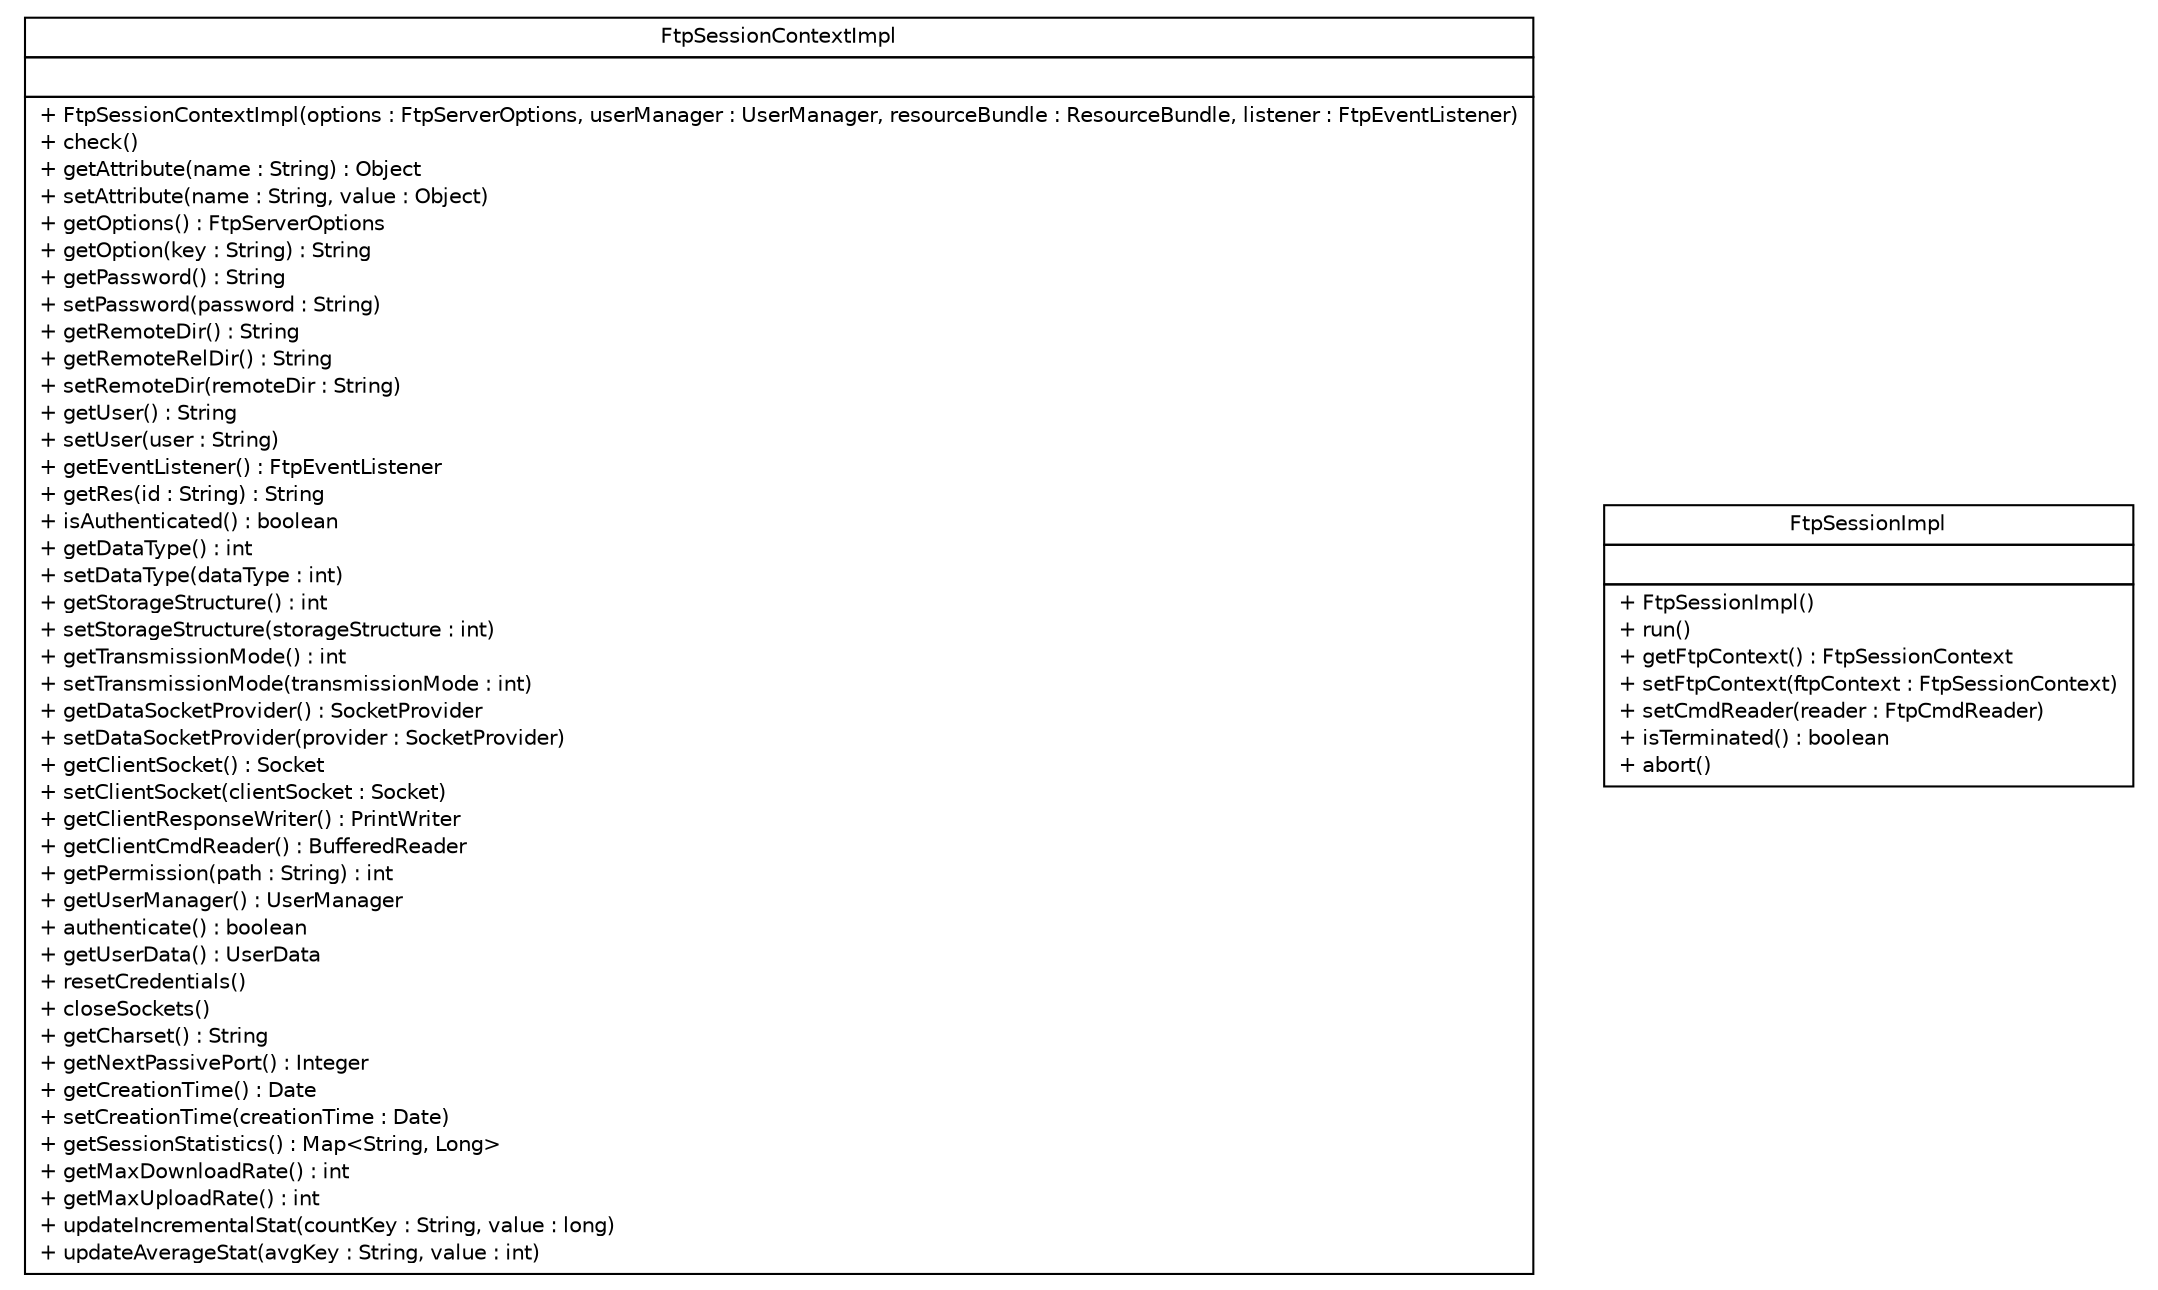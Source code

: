 #!/usr/local/bin/dot
#
# Class diagram 
# Generated by UMLGraph version 5.1 (http://www.umlgraph.org/)
#

digraph G {
	edge [fontname="Helvetica",fontsize=10,labelfontname="Helvetica",labelfontsize=10];
	node [fontname="Helvetica",fontsize=10,shape=plaintext];
	nodesep=0.25;
	ranksep=0.5;
	// com.apporiented.hermesftp.session.impl.FtpSessionContextImpl
	c641 [label=<<table title="com.apporiented.hermesftp.session.impl.FtpSessionContextImpl" border="0" cellborder="1" cellspacing="0" cellpadding="2" port="p" href="./FtpSessionContextImpl.html">
		<tr><td><table border="0" cellspacing="0" cellpadding="1">
<tr><td align="center" balign="center"> FtpSessionContextImpl </td></tr>
		</table></td></tr>
		<tr><td><table border="0" cellspacing="0" cellpadding="1">
<tr><td align="left" balign="left">  </td></tr>
		</table></td></tr>
		<tr><td><table border="0" cellspacing="0" cellpadding="1">
<tr><td align="left" balign="left"> + FtpSessionContextImpl(options : FtpServerOptions, userManager : UserManager, resourceBundle : ResourceBundle, listener : FtpEventListener) </td></tr>
<tr><td align="left" balign="left"> + check() </td></tr>
<tr><td align="left" balign="left"> + getAttribute(name : String) : Object </td></tr>
<tr><td align="left" balign="left"> + setAttribute(name : String, value : Object) </td></tr>
<tr><td align="left" balign="left"> + getOptions() : FtpServerOptions </td></tr>
<tr><td align="left" balign="left"> + getOption(key : String) : String </td></tr>
<tr><td align="left" balign="left"> + getPassword() : String </td></tr>
<tr><td align="left" balign="left"> + setPassword(password : String) </td></tr>
<tr><td align="left" balign="left"> + getRemoteDir() : String </td></tr>
<tr><td align="left" balign="left"> + getRemoteRelDir() : String </td></tr>
<tr><td align="left" balign="left"> + setRemoteDir(remoteDir : String) </td></tr>
<tr><td align="left" balign="left"> + getUser() : String </td></tr>
<tr><td align="left" balign="left"> + setUser(user : String) </td></tr>
<tr><td align="left" balign="left"> + getEventListener() : FtpEventListener </td></tr>
<tr><td align="left" balign="left"> + getRes(id : String) : String </td></tr>
<tr><td align="left" balign="left"> + isAuthenticated() : boolean </td></tr>
<tr><td align="left" balign="left"> + getDataType() : int </td></tr>
<tr><td align="left" balign="left"> + setDataType(dataType : int) </td></tr>
<tr><td align="left" balign="left"> + getStorageStructure() : int </td></tr>
<tr><td align="left" balign="left"> + setStorageStructure(storageStructure : int) </td></tr>
<tr><td align="left" balign="left"> + getTransmissionMode() : int </td></tr>
<tr><td align="left" balign="left"> + setTransmissionMode(transmissionMode : int) </td></tr>
<tr><td align="left" balign="left"> + getDataSocketProvider() : SocketProvider </td></tr>
<tr><td align="left" balign="left"> + setDataSocketProvider(provider : SocketProvider) </td></tr>
<tr><td align="left" balign="left"> + getClientSocket() : Socket </td></tr>
<tr><td align="left" balign="left"> + setClientSocket(clientSocket : Socket) </td></tr>
<tr><td align="left" balign="left"> + getClientResponseWriter() : PrintWriter </td></tr>
<tr><td align="left" balign="left"> + getClientCmdReader() : BufferedReader </td></tr>
<tr><td align="left" balign="left"> + getPermission(path : String) : int </td></tr>
<tr><td align="left" balign="left"> + getUserManager() : UserManager </td></tr>
<tr><td align="left" balign="left"> + authenticate() : boolean </td></tr>
<tr><td align="left" balign="left"> + getUserData() : UserData </td></tr>
<tr><td align="left" balign="left"> + resetCredentials() </td></tr>
<tr><td align="left" balign="left"> + closeSockets() </td></tr>
<tr><td align="left" balign="left"> + getCharset() : String </td></tr>
<tr><td align="left" balign="left"> + getNextPassivePort() : Integer </td></tr>
<tr><td align="left" balign="left"> + getCreationTime() : Date </td></tr>
<tr><td align="left" balign="left"> + setCreationTime(creationTime : Date) </td></tr>
<tr><td align="left" balign="left"> + getSessionStatistics() : Map&lt;String, Long&gt; </td></tr>
<tr><td align="left" balign="left"> + getMaxDownloadRate() : int </td></tr>
<tr><td align="left" balign="left"> + getMaxUploadRate() : int </td></tr>
<tr><td align="left" balign="left"> + updateIncrementalStat(countKey : String, value : long) </td></tr>
<tr><td align="left" balign="left"> + updateAverageStat(avgKey : String, value : int) </td></tr>
		</table></td></tr>
		</table>>, fontname="Helvetica", fontcolor="black", fontsize=10.0];
	// com.apporiented.hermesftp.session.impl.FtpSessionImpl
	c642 [label=<<table title="com.apporiented.hermesftp.session.impl.FtpSessionImpl" border="0" cellborder="1" cellspacing="0" cellpadding="2" port="p" href="./FtpSessionImpl.html">
		<tr><td><table border="0" cellspacing="0" cellpadding="1">
<tr><td align="center" balign="center"> FtpSessionImpl </td></tr>
		</table></td></tr>
		<tr><td><table border="0" cellspacing="0" cellpadding="1">
<tr><td align="left" balign="left">  </td></tr>
		</table></td></tr>
		<tr><td><table border="0" cellspacing="0" cellpadding="1">
<tr><td align="left" balign="left"> + FtpSessionImpl() </td></tr>
<tr><td align="left" balign="left"> + run() </td></tr>
<tr><td align="left" balign="left"> + getFtpContext() : FtpSessionContext </td></tr>
<tr><td align="left" balign="left"> + setFtpContext(ftpContext : FtpSessionContext) </td></tr>
<tr><td align="left" balign="left"> + setCmdReader(reader : FtpCmdReader) </td></tr>
<tr><td align="left" balign="left"> + isTerminated() : boolean </td></tr>
<tr><td align="left" balign="left"> + abort() </td></tr>
		</table></td></tr>
		</table>>, fontname="Helvetica", fontcolor="black", fontsize=10.0];
}

